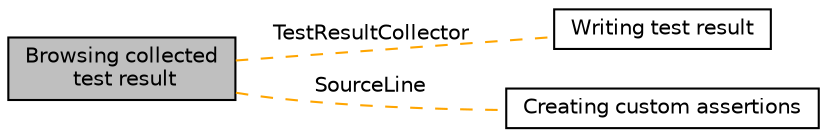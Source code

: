 digraph "Browsing collected test result"
{
  edge [fontname="Helvetica",fontsize="10",labelfontname="Helvetica",labelfontsize="10"];
  node [fontname="Helvetica",fontsize="10",shape=record];
  rankdir=LR;
  Node2 [label="Writing test result",height=0.2,width=0.4,color="black", fillcolor="white", style="filled",URL="$group___writing_test_result.html"];
  Node1 [label="Creating custom assertions",height=0.2,width=0.4,color="black", fillcolor="white", style="filled",URL="$group___creating_new_assertions.html"];
  Node0 [label="Browsing collected\l test result",height=0.2,width=0.4,color="black", fillcolor="grey75", style="filled", fontcolor="black"];
  Node0->Node1 [shape=plaintext, label="SourceLine", color="orange", dir="none", style="dashed"];
  Node0->Node2 [shape=plaintext, label="TestResultCollector", color="orange", dir="none", style="dashed"];
}

